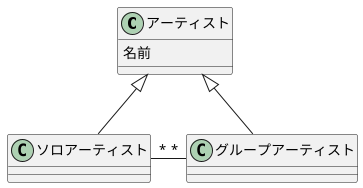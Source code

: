 @startuml

class アーティスト {
  名前
}

class ソロアーティスト
class グループアーティスト

アーティスト <|-- ソロアーティスト
アーティスト <|-- グループアーティスト

ソロアーティスト "*"-r-"*" グループアーティスト

@enduml
